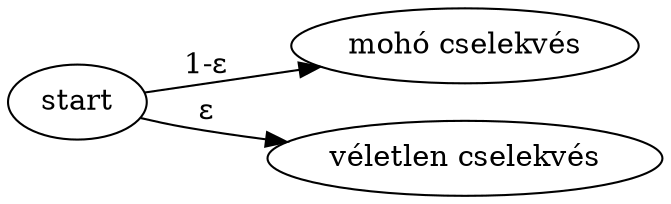 digraph "ann_singlehead" { 
    // Label properies 
    graph [dpi = 300];
    
    // Make graph vertical 
    rankdir = "LR"
    
    start [label="start"]  
    exploitation [label="mohó cselekvés"]
    exploration [label="véletlen cselekvés"]    

    start -> exploitation [label="1-ε"]
    start -> exploration [label="ε"]
}
